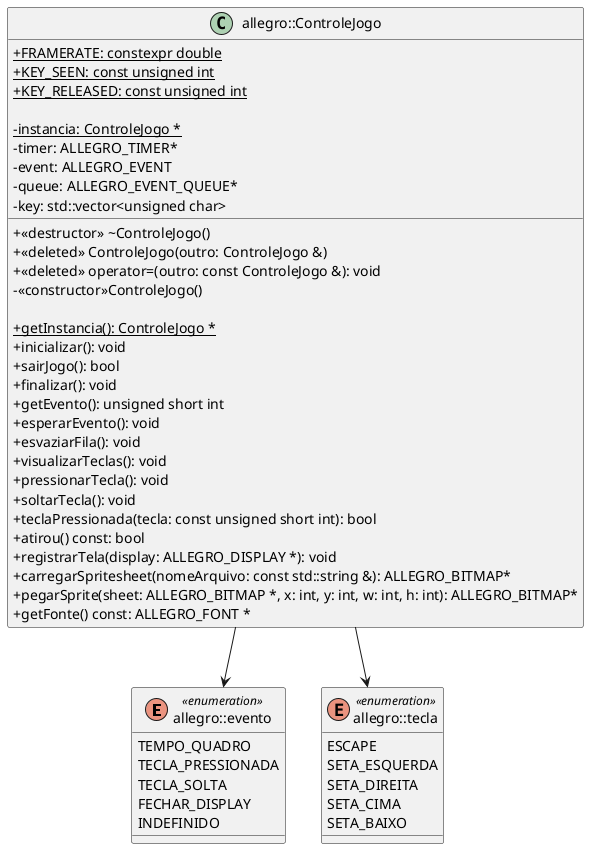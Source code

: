 @startuml
!startsub CONTROLE_JOGO

skinparam classAttributeIconSize 0

enum "allegro::evento" <<enumeration>> {
    TEMPO_QUADRO
    TECLA_PRESSIONADA
    TECLA_SOLTA
    FECHAR_DISPLAY
    INDEFINIDO
}

enum "allegro::tecla" <<enumeration>>{
    ESCAPE
    SETA_ESQUERDA
    SETA_DIREITA
    SETA_CIMA
    SETA_BAIXO
}

class "allegro::ControleJogo"{
    + <<destructor>> ~ControleJogo()
    + <<deleted>> ControleJogo(outro: ControleJogo &)
    + <<deleted>> operator=(outro: const ControleJogo &): void 
    - <<constructor>>ControleJogo()

    + {static} getInstancia(): ControleJogo *
    + {static} FRAMERATE: constexpr double
    + {static} KEY_SEEN: const unsigned int 
    + {static} KEY_RELEASED: const unsigned int 
    + inicializar(): void 
    + sairJogo(): bool 
    + finalizar(): void 
    + getEvento(): unsigned short int 
    + esperarEvento(): void 
    + esvaziarFila(): void 
    + visualizarTeclas(): void 
    + pressionarTecla(): void 
    + soltarTecla(): void 
    + teclaPressionada(tecla: const unsigned short int): bool 
    + atirou() const: bool 
    + registrarTela(display: ALLEGRO_DISPLAY *): void 
    + carregarSpritesheet(nomeArquivo: const std::string &): ALLEGRO_BITMAP* 
    + pegarSprite(sheet: ALLEGRO_BITMAP *, x: int, y: int, w: int, h: int): ALLEGRO_BITMAP* 
    + getFonte() const: ALLEGRO_FONT *

    - {static} instancia: ControleJogo *
    - timer: ALLEGRO_TIMER* 
    - event: ALLEGRO_EVENT 
    - queue: ALLEGRO_EVENT_QUEUE* 
    - key: std::vector<unsigned char>

}

allegro::ControleJogo --> allegro::evento
allegro::ControleJogo --> allegro::tecla

!endsub
@enduml
